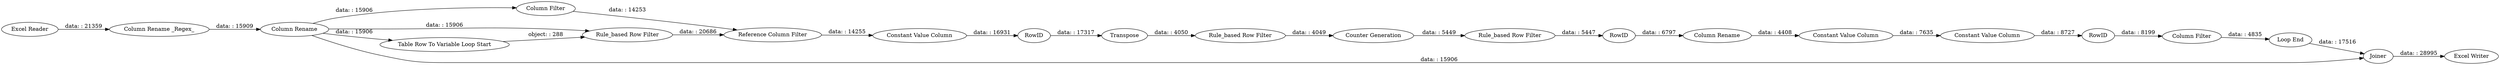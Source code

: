 digraph {
	"5970184896913191494_20" [label="Column Filter"]
	"5970184896913191494_21" [label="Loop End"]
	"5970184896913191494_23" [label="Excel Writer"]
	"5970184896913191494_12" [label="Rule_based Row Filter"]
	"5970184896913191494_6" [label=Transpose]
	"5970184896913191494_13" [label="Counter Generation"]
	"5970184896913191494_10" [label="Constant Value Column"]
	"5970184896913191494_4" [label="Column Filter"]
	"5970184896913191494_7" [label="Reference Column Filter"]
	"5970184896913191494_15" [label=RowID]
	"5970184896913191494_9" [label="Column Rename"]
	"5970184896913191494_14" [label="Rule_based Row Filter"]
	"5970184896913191494_18" [label="Constant Value Column"]
	"5970184896913191494_11" [label=RowID]
	"5970184896913191494_5" [label="Rule_based Row Filter"]
	"5970184896913191494_8" [label="Column Rename _Regex_"]
	"5970184896913191494_2" [label="Table Row To Variable Loop Start"]
	"5970184896913191494_19" [label=RowID]
	"5970184896913191494_16" [label="Column Rename"]
	"5970184896913191494_22" [label=Joiner]
	"5970184896913191494_17" [label="Constant Value Column"]
	"5970184896913191494_1" [label="Excel Reader"]
	"5970184896913191494_19" -> "5970184896913191494_20" [label="data: : 8199"]
	"5970184896913191494_9" -> "5970184896913191494_5" [label="data: : 15906"]
	"5970184896913191494_17" -> "5970184896913191494_18" [label="data: : 7635"]
	"5970184896913191494_5" -> "5970184896913191494_7" [label="data: : 20686"]
	"5970184896913191494_22" -> "5970184896913191494_23" [label="data: : 28995"]
	"5970184896913191494_14" -> "5970184896913191494_15" [label="data: : 5447"]
	"5970184896913191494_8" -> "5970184896913191494_9" [label="data: : 15909"]
	"5970184896913191494_15" -> "5970184896913191494_16" [label="data: : 6797"]
	"5970184896913191494_16" -> "5970184896913191494_17" [label="data: : 4408"]
	"5970184896913191494_13" -> "5970184896913191494_14" [label="data: : 5449"]
	"5970184896913191494_21" -> "5970184896913191494_22" [label="data: : 17516"]
	"5970184896913191494_4" -> "5970184896913191494_7" [label="data: : 14253"]
	"5970184896913191494_9" -> "5970184896913191494_2" [label="data: : 15906"]
	"5970184896913191494_9" -> "5970184896913191494_4" [label="data: : 15906"]
	"5970184896913191494_7" -> "5970184896913191494_10" [label="data: : 14255"]
	"5970184896913191494_12" -> "5970184896913191494_13" [label="data: : 4049"]
	"5970184896913191494_1" -> "5970184896913191494_8" [label="data: : 21359"]
	"5970184896913191494_11" -> "5970184896913191494_6" [label="data: : 17317"]
	"5970184896913191494_2" -> "5970184896913191494_5" [label="object: : 288"]
	"5970184896913191494_10" -> "5970184896913191494_11" [label="data: : 16931"]
	"5970184896913191494_9" -> "5970184896913191494_22" [label="data: : 15906"]
	"5970184896913191494_20" -> "5970184896913191494_21" [label="data: : 4835"]
	"5970184896913191494_18" -> "5970184896913191494_19" [label="data: : 8727"]
	"5970184896913191494_6" -> "5970184896913191494_12" [label="data: : 4050"]
	rankdir=LR
}
